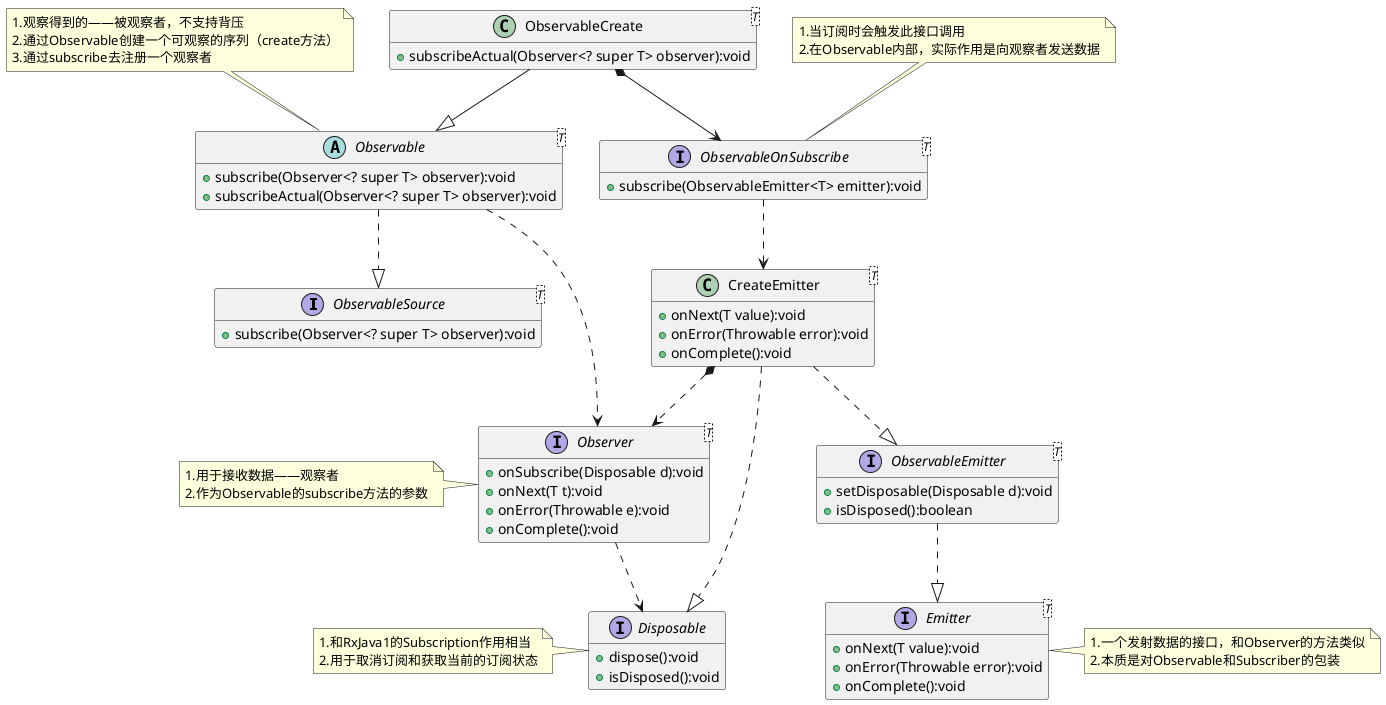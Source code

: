 @startuml

interface ObservableSource<T> {
    + subscribe(Observer<? super T> observer):void
}
abstract Observable<T> {
    + subscribe(Observer<? super T> observer):void
    + subscribeActual(Observer<? super T> observer):void
}
interface Observer<T> {
    + onSubscribe(Disposable d):void
    + onNext(T t):void
    + onError(Throwable e):void
    + onComplete():void
}
interface Disposable {
    + dispose():void
    + isDisposed():void
}
class ObservableCreate<T> {
    + subscribeActual(Observer<? super T> observer):void
}
interface ObservableOnSubscribe<T> {
    + subscribe(ObservableEmitter<T> emitter):void
}
interface Emitter<T> {
    + onNext(T value):void
    + onError(Throwable error):void
    + onComplete():void
}
class CreateEmitter<T> {
    + onNext(T value):void
    + onError(Throwable error):void
    + onComplete():void
}
interface ObservableEmitter<T> {
    + setDisposable(Disposable d):void
    + isDisposed():boolean
}
hide empty field

Observable ..|> ObservableSource
Observable ..> Observer
Observer ..> Disposable

ObservableCreate --|> Observable
ObservableCreate *--> ObservableOnSubscribe

ObservableOnSubscribe ..> CreateEmitter
CreateEmitter *..> Observer
CreateEmitter ..|> Disposable
CreateEmitter ..|> ObservableEmitter
ObservableEmitter ..|> Emitter

note top of Observable : 1.观察得到的——被观察者，不支持背压\n2.通过Observable创建一个可观察的序列（create方法）\n3.通过subscribe去注册一个观察者
note left of Observer : 1.用于接收数据——观察者\n2.作为Observable的subscribe方法的参数
note left of Disposable : 1.和RxJava1的Subscription作用相当\n2.用于取消订阅和获取当前的订阅状态
note top of ObservableOnSubscribe : 1.当订阅时会触发此接口调用\n2.在Observable内部，实际作用是向观察者发送数据
note right of Emitter : 1.一个发射数据的接口，和Observer的方法类似\n2.本质是对Observable和Subscriber的包装

@enduml